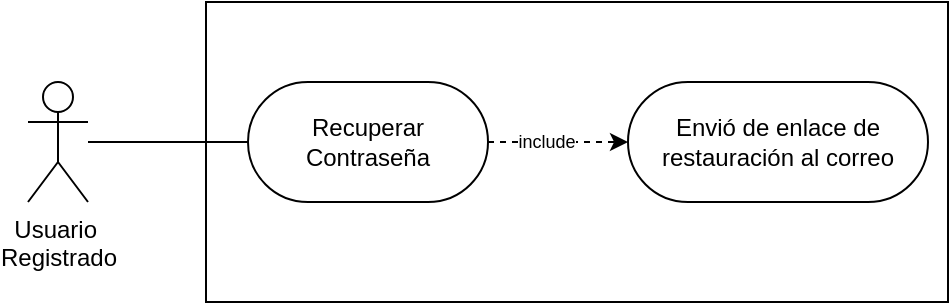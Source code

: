 <mxfile version="28.2.2">
  <diagram name="Página-1" id="-nuC9hMmj40zK3rdnikh">
    <mxGraphModel dx="403" dy="550" grid="1" gridSize="10" guides="1" tooltips="1" connect="1" arrows="1" fold="1" page="1" pageScale="1" pageWidth="827" pageHeight="1169" math="0" shadow="0">
      <root>
        <mxCell id="0" />
        <mxCell id="1" parent="0" />
        <mxCell id="zdS7Bi_oB9-ug5V27CZl-1" value="&lt;div&gt;Usuario&amp;nbsp;&lt;/div&gt;&lt;div&gt;Registrado&lt;/div&gt;" style="shape=umlActor;verticalLabelPosition=bottom;verticalAlign=top;html=1;outlineConnect=0;" vertex="1" parent="1">
          <mxGeometry x="150" y="220" width="30" height="60" as="geometry" />
        </mxCell>
        <mxCell id="zdS7Bi_oB9-ug5V27CZl-2" value="" style="rounded=0;whiteSpace=wrap;html=1;" vertex="1" parent="1">
          <mxGeometry x="239" y="180" width="371" height="150" as="geometry" />
        </mxCell>
        <mxCell id="zdS7Bi_oB9-ug5V27CZl-6" style="edgeStyle=orthogonalEdgeStyle;rounded=0;orthogonalLoop=1;jettySize=auto;html=1;exitX=1;exitY=0.5;exitDx=0;exitDy=0;dashed=1;" edge="1" parent="1" source="zdS7Bi_oB9-ug5V27CZl-3" target="zdS7Bi_oB9-ug5V27CZl-5">
          <mxGeometry relative="1" as="geometry" />
        </mxCell>
        <mxCell id="zdS7Bi_oB9-ug5V27CZl-7" value="&lt;font style=&quot;font-size: 9px;&quot;&gt;include&lt;/font&gt;" style="edgeLabel;html=1;align=center;verticalAlign=middle;resizable=0;points=[];" vertex="1" connectable="0" parent="zdS7Bi_oB9-ug5V27CZl-6">
          <mxGeometry x="-0.179" y="1" relative="1" as="geometry">
            <mxPoint as="offset" />
          </mxGeometry>
        </mxCell>
        <mxCell id="zdS7Bi_oB9-ug5V27CZl-3" value="Recuperar Contraseña" style="rounded=1;whiteSpace=wrap;html=1;arcSize=50;" vertex="1" parent="1">
          <mxGeometry x="260" y="220" width="120" height="60" as="geometry" />
        </mxCell>
        <mxCell id="zdS7Bi_oB9-ug5V27CZl-4" value="" style="endArrow=none;html=1;rounded=0;entryX=0;entryY=0.5;entryDx=0;entryDy=0;" edge="1" parent="1" source="zdS7Bi_oB9-ug5V27CZl-1" target="zdS7Bi_oB9-ug5V27CZl-3">
          <mxGeometry width="50" height="50" relative="1" as="geometry">
            <mxPoint x="380" y="370" as="sourcePoint" />
            <mxPoint x="430" y="320" as="targetPoint" />
          </mxGeometry>
        </mxCell>
        <mxCell id="zdS7Bi_oB9-ug5V27CZl-5" value="Envió de enlace de restauración al correo" style="rounded=1;whiteSpace=wrap;html=1;arcSize=50;" vertex="1" parent="1">
          <mxGeometry x="450" y="220" width="150" height="60" as="geometry" />
        </mxCell>
      </root>
    </mxGraphModel>
  </diagram>
</mxfile>
